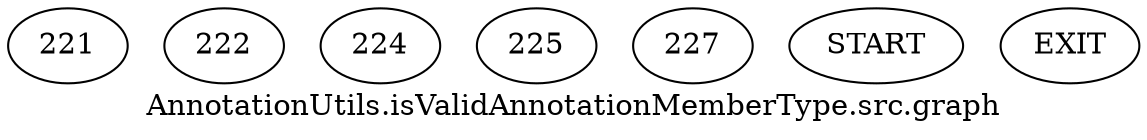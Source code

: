/* --------------------------------------------------- */
/* Generated by Dr. Garbage Control Flow Graph Factory */
/* http://www.drgarbage.com                            */
/* Version: 4.5.0.201508311741                         */
/* Retrieved on: 2020-01-06 13:12:20.613               */
/* --------------------------------------------------- */
digraph "AnnotationUtils.isValidAnnotationMemberType.src.graph" {
 graph [label="AnnotationUtils.isValidAnnotationMemberType.src.graph"];
 2 [label="221" ]
 3 [label="222" ]
 4 [label="224" ]
 5 [label="225" ]
 6 [label="227" ]
 8 [label="START" ]
 9 [label="EXIT" ]
 8  2
 2  3
 2  4
 4  5
 4  6
 5  6
 3  9
 6  9
}
